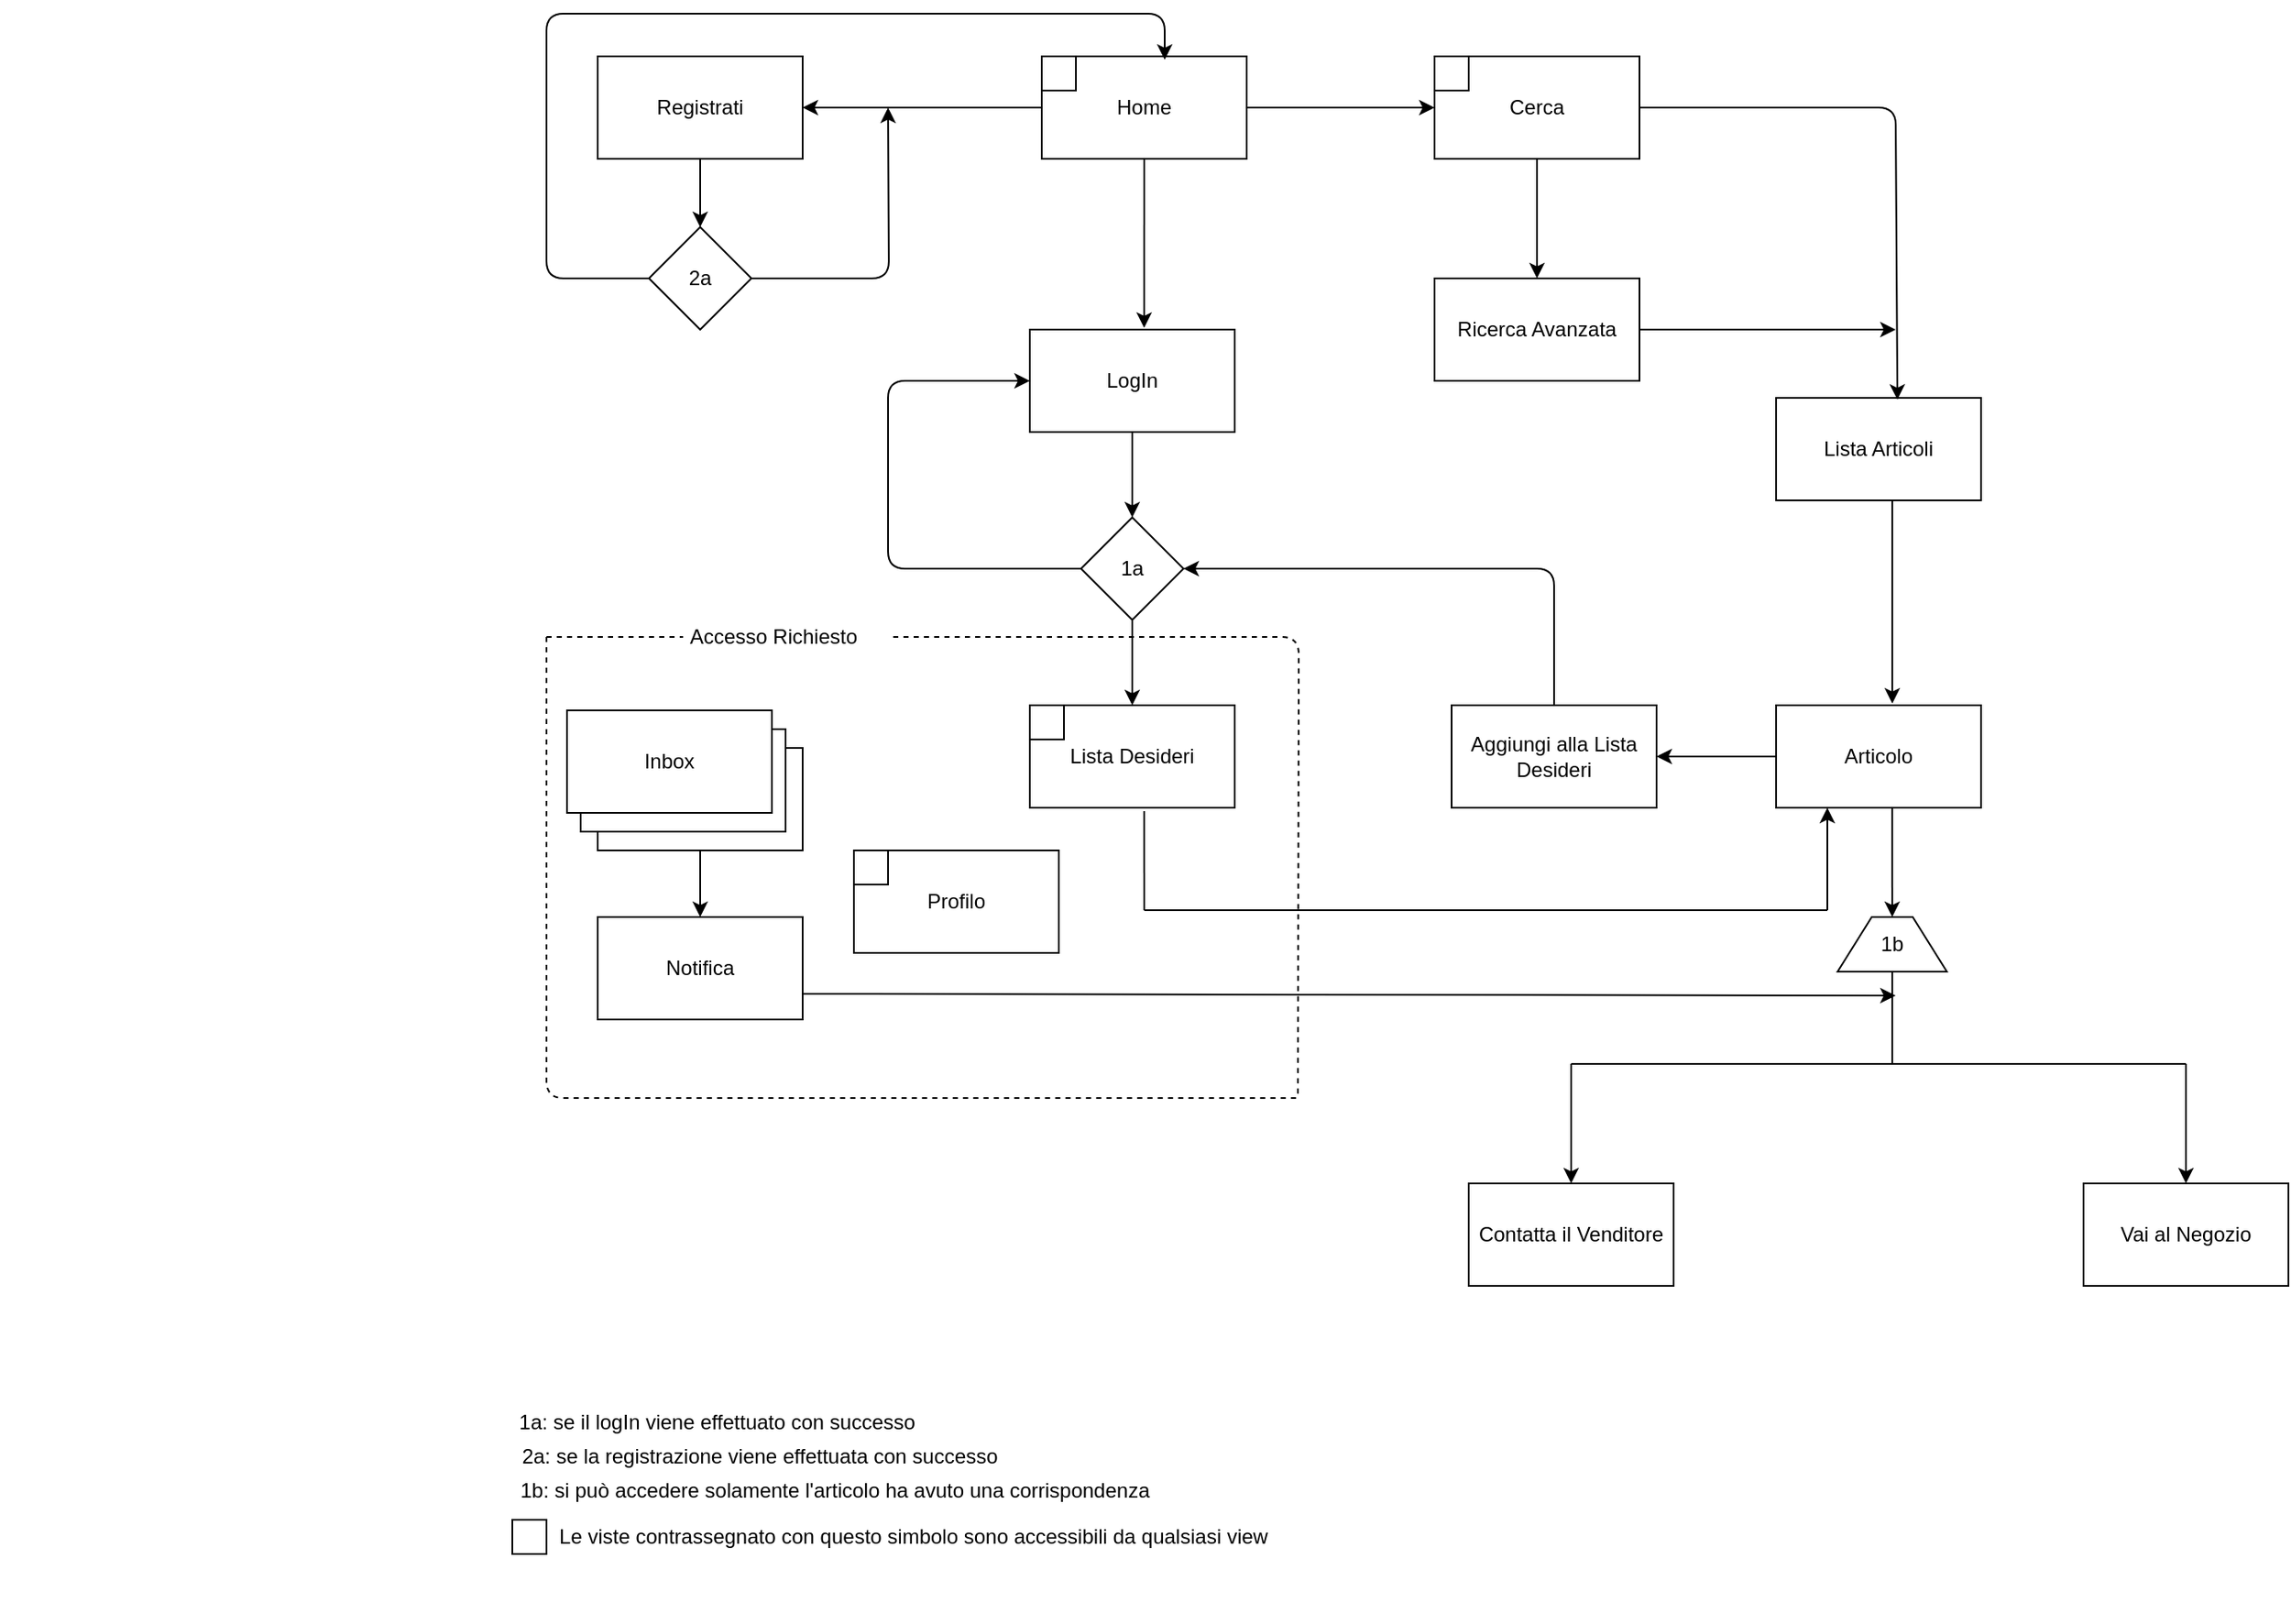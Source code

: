 <mxfile version="14.6.2" type="github">
  <diagram id="tCjlAidPXBw7c8jbn2KV" name="Page-1">
    <mxGraphModel dx="2249" dy="762" grid="1" gridSize="10" guides="1" tooltips="1" connect="1" arrows="1" fold="1" page="1" pageScale="1" pageWidth="827" pageHeight="1169" math="0" shadow="0">
      <root>
        <mxCell id="0" />
        <mxCell id="1" parent="0" />
        <mxCell id="kwfNFuDmzpCYQz5tn1vu-1" value="Home" style="rounded=0;whiteSpace=wrap;html=1;" parent="1" vertex="1">
          <mxGeometry x="330" y="70" width="120" height="60" as="geometry" />
        </mxCell>
        <mxCell id="kwfNFuDmzpCYQz5tn1vu-2" value="Registrati" style="rounded=0;whiteSpace=wrap;html=1;" parent="1" vertex="1">
          <mxGeometry x="70" y="70" width="120" height="60" as="geometry" />
        </mxCell>
        <mxCell id="kwfNFuDmzpCYQz5tn1vu-3" value="LogIn" style="rounded=0;whiteSpace=wrap;html=1;" parent="1" vertex="1">
          <mxGeometry x="323" y="230" width="120" height="60" as="geometry" />
        </mxCell>
        <mxCell id="kwfNFuDmzpCYQz5tn1vu-4" value="2a" style="rhombus;whiteSpace=wrap;html=1;" parent="1" vertex="1">
          <mxGeometry x="100" y="170" width="60" height="60" as="geometry" />
        </mxCell>
        <mxCell id="kwfNFuDmzpCYQz5tn1vu-5" value="1a" style="rhombus;whiteSpace=wrap;html=1;" parent="1" vertex="1">
          <mxGeometry x="353" y="340" width="60" height="60" as="geometry" />
        </mxCell>
        <mxCell id="kwfNFuDmzpCYQz5tn1vu-6" value="" style="endArrow=classic;html=1;exitX=0;exitY=0.5;exitDx=0;exitDy=0;entryX=1;entryY=0.5;entryDx=0;entryDy=0;" parent="1" source="kwfNFuDmzpCYQz5tn1vu-1" target="kwfNFuDmzpCYQz5tn1vu-2" edge="1">
          <mxGeometry width="50" height="50" relative="1" as="geometry">
            <mxPoint x="220" y="130" as="sourcePoint" />
            <mxPoint x="270" y="80" as="targetPoint" />
          </mxGeometry>
        </mxCell>
        <mxCell id="kwfNFuDmzpCYQz5tn1vu-7" value="" style="endArrow=classic;html=1;exitX=0.5;exitY=1;exitDx=0;exitDy=0;entryX=0.5;entryY=0;entryDx=0;entryDy=0;" parent="1" source="kwfNFuDmzpCYQz5tn1vu-2" target="kwfNFuDmzpCYQz5tn1vu-4" edge="1">
          <mxGeometry width="50" height="50" relative="1" as="geometry">
            <mxPoint x="190" y="200" as="sourcePoint" />
            <mxPoint x="240" y="150" as="targetPoint" />
          </mxGeometry>
        </mxCell>
        <mxCell id="kwfNFuDmzpCYQz5tn1vu-8" value="" style="endArrow=classic;html=1;exitX=0.5;exitY=1;exitDx=0;exitDy=0;entryX=0.558;entryY=-0.017;entryDx=0;entryDy=0;entryPerimeter=0;" parent="1" source="kwfNFuDmzpCYQz5tn1vu-1" target="kwfNFuDmzpCYQz5tn1vu-3" edge="1">
          <mxGeometry width="50" height="50" relative="1" as="geometry">
            <mxPoint x="360" y="210" as="sourcePoint" />
            <mxPoint x="410" y="160" as="targetPoint" />
          </mxGeometry>
        </mxCell>
        <mxCell id="kwfNFuDmzpCYQz5tn1vu-9" value="" style="endArrow=classic;html=1;exitX=0.5;exitY=1;exitDx=0;exitDy=0;entryX=0.5;entryY=0;entryDx=0;entryDy=0;" parent="1" source="kwfNFuDmzpCYQz5tn1vu-3" target="kwfNFuDmzpCYQz5tn1vu-5" edge="1">
          <mxGeometry width="50" height="50" relative="1" as="geometry">
            <mxPoint x="370" y="350" as="sourcePoint" />
            <mxPoint x="420" y="300" as="targetPoint" />
          </mxGeometry>
        </mxCell>
        <mxCell id="kwfNFuDmzpCYQz5tn1vu-10" value="" style="endArrow=classic;html=1;exitX=1;exitY=0.5;exitDx=0;exitDy=0;edgeStyle=orthogonalEdgeStyle;" parent="1" source="kwfNFuDmzpCYQz5tn1vu-4" edge="1">
          <mxGeometry width="50" height="50" relative="1" as="geometry">
            <mxPoint x="160" y="230" as="sourcePoint" />
            <mxPoint x="240" y="100" as="targetPoint" />
          </mxGeometry>
        </mxCell>
        <mxCell id="kwfNFuDmzpCYQz5tn1vu-12" value="" style="endArrow=classic;html=1;exitX=0;exitY=0.5;exitDx=0;exitDy=0;edgeStyle=orthogonalEdgeStyle;entryX=0.6;entryY=0.033;entryDx=0;entryDy=0;entryPerimeter=0;" parent="1" source="kwfNFuDmzpCYQz5tn1vu-4" target="kwfNFuDmzpCYQz5tn1vu-1" edge="1">
          <mxGeometry width="50" height="50" relative="1" as="geometry">
            <mxPoint x="390" y="420" as="sourcePoint" />
            <mxPoint x="390" y="40" as="targetPoint" />
            <Array as="points">
              <mxPoint x="40" y="200" />
              <mxPoint x="40" y="45" />
              <mxPoint x="402" y="45" />
            </Array>
          </mxGeometry>
        </mxCell>
        <mxCell id="kwfNFuDmzpCYQz5tn1vu-13" value="" style="endArrow=classic;html=1;exitX=0.5;exitY=1;exitDx=0;exitDy=0;" parent="1" source="kwfNFuDmzpCYQz5tn1vu-5" target="kwfNFuDmzpCYQz5tn1vu-14" edge="1">
          <mxGeometry width="50" height="50" relative="1" as="geometry">
            <mxPoint x="390" y="370" as="sourcePoint" />
            <mxPoint x="383" y="480" as="targetPoint" />
          </mxGeometry>
        </mxCell>
        <mxCell id="kwfNFuDmzpCYQz5tn1vu-14" value="Lista Desideri" style="rounded=0;whiteSpace=wrap;html=1;" parent="1" vertex="1">
          <mxGeometry x="323" y="450" width="120" height="60" as="geometry" />
        </mxCell>
        <mxCell id="kwfNFuDmzpCYQz5tn1vu-15" value="" style="rounded=0;whiteSpace=wrap;html=1;" parent="1" vertex="1">
          <mxGeometry x="70" y="475" width="120" height="60" as="geometry" />
        </mxCell>
        <mxCell id="kwfNFuDmzpCYQz5tn1vu-16" value="" style="rounded=0;whiteSpace=wrap;html=1;" parent="1" vertex="1">
          <mxGeometry x="60" y="464" width="120" height="60" as="geometry" />
        </mxCell>
        <mxCell id="kwfNFuDmzpCYQz5tn1vu-17" value="Inbox" style="rounded=0;whiteSpace=wrap;html=1;" parent="1" vertex="1">
          <mxGeometry x="52" y="453" width="120" height="60" as="geometry" />
        </mxCell>
        <mxCell id="kwfNFuDmzpCYQz5tn1vu-18" value="" style="endArrow=classic;html=1;exitX=0.5;exitY=1;exitDx=0;exitDy=0;" parent="1" source="kwfNFuDmzpCYQz5tn1vu-15" target="kwfNFuDmzpCYQz5tn1vu-19" edge="1">
          <mxGeometry width="50" height="50" relative="1" as="geometry">
            <mxPoint x="122" y="609" as="sourcePoint" />
            <mxPoint x="130" y="604" as="targetPoint" />
          </mxGeometry>
        </mxCell>
        <mxCell id="kwfNFuDmzpCYQz5tn1vu-19" value="Notifica" style="rounded=0;whiteSpace=wrap;html=1;" parent="1" vertex="1">
          <mxGeometry x="70" y="574" width="120" height="60" as="geometry" />
        </mxCell>
        <mxCell id="kwfNFuDmzpCYQz5tn1vu-20" value="" style="endArrow=none;dashed=1;html=1;" parent="1" edge="1">
          <mxGeometry width="50" height="50" relative="1" as="geometry">
            <mxPoint x="40" y="410" as="sourcePoint" />
            <mxPoint x="120" y="410" as="targetPoint" />
          </mxGeometry>
        </mxCell>
        <mxCell id="kwfNFuDmzpCYQz5tn1vu-21" value="Accesso Richiesto" style="text;html=1;strokeColor=none;fillColor=none;align=center;verticalAlign=middle;whiteSpace=wrap;rounded=0;" parent="1" vertex="1">
          <mxGeometry x="103" y="400" width="140" height="20" as="geometry" />
        </mxCell>
        <mxCell id="kwfNFuDmzpCYQz5tn1vu-22" value="" style="endArrow=none;dashed=1;html=1;exitX=1;exitY=0.5;exitDx=0;exitDy=0;edgeStyle=orthogonalEdgeStyle;" parent="1" source="kwfNFuDmzpCYQz5tn1vu-21" edge="1">
          <mxGeometry width="50" height="50" relative="1" as="geometry">
            <mxPoint x="390" y="660" as="sourcePoint" />
            <mxPoint x="480" y="680" as="targetPoint" />
          </mxGeometry>
        </mxCell>
        <mxCell id="kwfNFuDmzpCYQz5tn1vu-23" value="" style="endArrow=none;dashed=1;html=1;edgeStyle=orthogonalEdgeStyle;" parent="1" edge="1">
          <mxGeometry width="50" height="50" relative="1" as="geometry">
            <mxPoint x="40" y="410" as="sourcePoint" />
            <mxPoint x="480" y="680" as="targetPoint" />
            <Array as="points">
              <mxPoint x="260" y="680" />
              <mxPoint x="260" y="680" />
            </Array>
          </mxGeometry>
        </mxCell>
        <mxCell id="kwfNFuDmzpCYQz5tn1vu-24" value="" style="endArrow=classic;html=1;exitX=0;exitY=0.5;exitDx=0;exitDy=0;edgeStyle=orthogonalEdgeStyle;entryX=0;entryY=0.5;entryDx=0;entryDy=0;" parent="1" source="kwfNFuDmzpCYQz5tn1vu-5" target="kwfNFuDmzpCYQz5tn1vu-3" edge="1">
          <mxGeometry width="50" height="50" relative="1" as="geometry">
            <mxPoint x="390" y="460" as="sourcePoint" />
            <mxPoint x="250" y="260" as="targetPoint" />
            <Array as="points">
              <mxPoint x="240" y="370" />
              <mxPoint x="240" y="260" />
            </Array>
          </mxGeometry>
        </mxCell>
        <mxCell id="vxQtHsOO-4lwUIY4dodJ-1" value="Cerca" style="rounded=0;whiteSpace=wrap;html=1;" vertex="1" parent="1">
          <mxGeometry x="560" y="70" width="120" height="60" as="geometry" />
        </mxCell>
        <mxCell id="vxQtHsOO-4lwUIY4dodJ-2" value="Ricerca Avanzata" style="rounded=0;whiteSpace=wrap;html=1;" vertex="1" parent="1">
          <mxGeometry x="560" y="200" width="120" height="60" as="geometry" />
        </mxCell>
        <mxCell id="vxQtHsOO-4lwUIY4dodJ-6" value="" style="endArrow=classic;html=1;exitX=1;exitY=0.5;exitDx=0;exitDy=0;entryX=0;entryY=0.5;entryDx=0;entryDy=0;" edge="1" parent="1" source="kwfNFuDmzpCYQz5tn1vu-1" target="vxQtHsOO-4lwUIY4dodJ-1">
          <mxGeometry width="50" height="50" relative="1" as="geometry">
            <mxPoint x="460" y="110" as="sourcePoint" />
            <mxPoint x="510" y="60" as="targetPoint" />
          </mxGeometry>
        </mxCell>
        <mxCell id="vxQtHsOO-4lwUIY4dodJ-8" value="" style="endArrow=classic;html=1;exitX=0.5;exitY=1;exitDx=0;exitDy=0;entryX=0.5;entryY=0;entryDx=0;entryDy=0;" edge="1" parent="1" source="vxQtHsOO-4lwUIY4dodJ-1" target="vxQtHsOO-4lwUIY4dodJ-2">
          <mxGeometry width="50" height="50" relative="1" as="geometry">
            <mxPoint x="595" y="190" as="sourcePoint" />
            <mxPoint x="645" y="140" as="targetPoint" />
          </mxGeometry>
        </mxCell>
        <mxCell id="vxQtHsOO-4lwUIY4dodJ-9" value="Lista Articoli" style="rounded=0;whiteSpace=wrap;html=1;" vertex="1" parent="1">
          <mxGeometry x="760" y="270" width="120" height="60" as="geometry" />
        </mxCell>
        <mxCell id="vxQtHsOO-4lwUIY4dodJ-10" value="Articolo" style="rounded=0;whiteSpace=wrap;html=1;" vertex="1" parent="1">
          <mxGeometry x="760" y="450" width="120" height="60" as="geometry" />
        </mxCell>
        <mxCell id="vxQtHsOO-4lwUIY4dodJ-11" value="" style="endArrow=classic;html=1;exitX=1;exitY=0.5;exitDx=0;exitDy=0;entryX=0.592;entryY=0.017;entryDx=0;entryDy=0;entryPerimeter=0;" edge="1" parent="1" source="vxQtHsOO-4lwUIY4dodJ-1" target="vxQtHsOO-4lwUIY4dodJ-9">
          <mxGeometry width="50" height="50" relative="1" as="geometry">
            <mxPoint x="740" y="110" as="sourcePoint" />
            <mxPoint x="830" y="260" as="targetPoint" />
            <Array as="points">
              <mxPoint x="830" y="100" />
            </Array>
          </mxGeometry>
        </mxCell>
        <mxCell id="vxQtHsOO-4lwUIY4dodJ-12" value="" style="endArrow=classic;html=1;exitX=1;exitY=0.5;exitDx=0;exitDy=0;" edge="1" parent="1" source="vxQtHsOO-4lwUIY4dodJ-2">
          <mxGeometry width="50" height="50" relative="1" as="geometry">
            <mxPoint x="710" y="230" as="sourcePoint" />
            <mxPoint x="830" y="230" as="targetPoint" />
          </mxGeometry>
        </mxCell>
        <mxCell id="vxQtHsOO-4lwUIY4dodJ-13" value="" style="endArrow=classic;html=1;exitX=0.567;exitY=1;exitDx=0;exitDy=0;entryX=0.567;entryY=-0.017;entryDx=0;entryDy=0;exitPerimeter=0;entryPerimeter=0;" edge="1" parent="1" source="vxQtHsOO-4lwUIY4dodJ-9" target="vxQtHsOO-4lwUIY4dodJ-10">
          <mxGeometry width="50" height="50" relative="1" as="geometry">
            <mxPoint x="390" y="420" as="sourcePoint" />
            <mxPoint x="440" y="370" as="targetPoint" />
          </mxGeometry>
        </mxCell>
        <mxCell id="vxQtHsOO-4lwUIY4dodJ-22" value="Aggiungi alla Lista Desideri" style="rounded=0;whiteSpace=wrap;html=1;" vertex="1" parent="1">
          <mxGeometry x="570" y="450" width="120" height="60" as="geometry" />
        </mxCell>
        <mxCell id="vxQtHsOO-4lwUIY4dodJ-23" value="" style="endArrow=classic;html=1;strokeColor=#000000;entryX=1;entryY=0.5;entryDx=0;entryDy=0;" edge="1" parent="1" target="kwfNFuDmzpCYQz5tn1vu-5">
          <mxGeometry width="50" height="50" relative="1" as="geometry">
            <mxPoint x="630" y="450" as="sourcePoint" />
            <mxPoint x="590" y="360" as="targetPoint" />
            <Array as="points">
              <mxPoint x="630" y="370" />
            </Array>
          </mxGeometry>
        </mxCell>
        <mxCell id="vxQtHsOO-4lwUIY4dodJ-24" value="" style="endArrow=classic;html=1;strokeColor=#000000;exitX=0;exitY=0.5;exitDx=0;exitDy=0;entryX=1;entryY=0.5;entryDx=0;entryDy=0;" edge="1" parent="1" source="vxQtHsOO-4lwUIY4dodJ-10" target="vxQtHsOO-4lwUIY4dodJ-22">
          <mxGeometry width="50" height="50" relative="1" as="geometry">
            <mxPoint x="710" y="570" as="sourcePoint" />
            <mxPoint x="760" y="520" as="targetPoint" />
          </mxGeometry>
        </mxCell>
        <mxCell id="vxQtHsOO-4lwUIY4dodJ-30" value="1b" style="shape=trapezoid;perimeter=trapezoidPerimeter;whiteSpace=wrap;html=1;fixedSize=1;" vertex="1" parent="1">
          <mxGeometry x="796" y="574" width="64" height="32" as="geometry" />
        </mxCell>
        <mxCell id="vxQtHsOO-4lwUIY4dodJ-31" value="" style="endArrow=classic;html=1;strokeColor=#000000;exitX=0.558;exitY=1;exitDx=0;exitDy=0;exitPerimeter=0;entryX=0.5;entryY=0;entryDx=0;entryDy=0;" edge="1" parent="1" target="vxQtHsOO-4lwUIY4dodJ-30">
          <mxGeometry width="50" height="50" relative="1" as="geometry">
            <mxPoint x="827.96" y="510" as="sourcePoint" />
            <mxPoint x="823" y="574" as="targetPoint" />
          </mxGeometry>
        </mxCell>
        <mxCell id="vxQtHsOO-4lwUIY4dodJ-34" value="" style="endArrow=none;html=1;strokeColor=#000000;entryX=0.5;entryY=1;entryDx=0;entryDy=0;" edge="1" parent="1" target="vxQtHsOO-4lwUIY4dodJ-30">
          <mxGeometry width="50" height="50" relative="1" as="geometry">
            <mxPoint x="828" y="660" as="sourcePoint" />
            <mxPoint x="860" y="680" as="targetPoint" />
          </mxGeometry>
        </mxCell>
        <mxCell id="vxQtHsOO-4lwUIY4dodJ-36" value="" style="endArrow=none;html=1;strokeColor=#000000;" edge="1" parent="1">
          <mxGeometry width="50" height="50" relative="1" as="geometry">
            <mxPoint x="640" y="660" as="sourcePoint" />
            <mxPoint x="1000" y="660" as="targetPoint" />
            <Array as="points">
              <mxPoint x="830" y="660" />
            </Array>
          </mxGeometry>
        </mxCell>
        <mxCell id="vxQtHsOO-4lwUIY4dodJ-41" value="Contatta il Venditore" style="rounded=0;whiteSpace=wrap;html=1;" vertex="1" parent="1">
          <mxGeometry x="580" y="730" width="120" height="60" as="geometry" />
        </mxCell>
        <mxCell id="vxQtHsOO-4lwUIY4dodJ-42" value="Vai al Negozio" style="rounded=0;whiteSpace=wrap;html=1;" vertex="1" parent="1">
          <mxGeometry x="940" y="730" width="120" height="60" as="geometry" />
        </mxCell>
        <mxCell id="vxQtHsOO-4lwUIY4dodJ-43" value="" style="endArrow=classic;html=1;strokeColor=#000000;entryX=0.5;entryY=0;entryDx=0;entryDy=0;" edge="1" parent="1" target="vxQtHsOO-4lwUIY4dodJ-41">
          <mxGeometry width="50" height="50" relative="1" as="geometry">
            <mxPoint x="640" y="660" as="sourcePoint" />
            <mxPoint x="440" y="520" as="targetPoint" />
          </mxGeometry>
        </mxCell>
        <mxCell id="vxQtHsOO-4lwUIY4dodJ-44" value="" style="endArrow=classic;html=1;strokeColor=#000000;entryX=0.5;entryY=0;entryDx=0;entryDy=0;" edge="1" parent="1" target="vxQtHsOO-4lwUIY4dodJ-42">
          <mxGeometry width="50" height="50" relative="1" as="geometry">
            <mxPoint x="1000" y="660" as="sourcePoint" />
            <mxPoint x="440" y="520" as="targetPoint" />
          </mxGeometry>
        </mxCell>
        <mxCell id="vxQtHsOO-4lwUIY4dodJ-45" value="" style="endArrow=classic;html=1;strokeColor=#000000;exitX=1;exitY=0.75;exitDx=0;exitDy=0;" edge="1" parent="1" source="kwfNFuDmzpCYQz5tn1vu-19">
          <mxGeometry width="50" height="50" relative="1" as="geometry">
            <mxPoint x="390" y="670" as="sourcePoint" />
            <mxPoint x="830" y="620" as="targetPoint" />
          </mxGeometry>
        </mxCell>
        <mxCell id="vxQtHsOO-4lwUIY4dodJ-46" value="" style="endArrow=none;html=1;strokeColor=#000000;entryX=0.558;entryY=1.033;entryDx=0;entryDy=0;entryPerimeter=0;" edge="1" parent="1" target="kwfNFuDmzpCYQz5tn1vu-14">
          <mxGeometry width="50" height="50" relative="1" as="geometry">
            <mxPoint x="390" y="570" as="sourcePoint" />
            <mxPoint x="440" y="520" as="targetPoint" />
          </mxGeometry>
        </mxCell>
        <mxCell id="vxQtHsOO-4lwUIY4dodJ-47" value="" style="endArrow=none;html=1;strokeColor=#000000;" edge="1" parent="1">
          <mxGeometry width="50" height="50" relative="1" as="geometry">
            <mxPoint x="390" y="570" as="sourcePoint" />
            <mxPoint x="790" y="570" as="targetPoint" />
          </mxGeometry>
        </mxCell>
        <mxCell id="vxQtHsOO-4lwUIY4dodJ-48" value="" style="endArrow=classic;html=1;strokeColor=#000000;entryX=0.25;entryY=1;entryDx=0;entryDy=0;" edge="1" parent="1" target="vxQtHsOO-4lwUIY4dodJ-10">
          <mxGeometry width="50" height="50" relative="1" as="geometry">
            <mxPoint x="790" y="570" as="sourcePoint" />
            <mxPoint x="770" y="524" as="targetPoint" />
          </mxGeometry>
        </mxCell>
        <mxCell id="vxQtHsOO-4lwUIY4dodJ-49" value="1a: se il logIn viene effettuato con successo" style="text;html=1;strokeColor=none;fillColor=none;align=center;verticalAlign=middle;whiteSpace=wrap;rounded=0;" vertex="1" parent="1">
          <mxGeometry x="-280" y="860" width="840" height="20" as="geometry" />
        </mxCell>
        <mxCell id="vxQtHsOO-4lwUIY4dodJ-52" value="2a: se la registrazione viene effettuata con successo" style="text;html=1;strokeColor=none;fillColor=none;align=center;verticalAlign=middle;whiteSpace=wrap;rounded=0;" vertex="1" parent="1">
          <mxGeometry x="-70" y="880" width="470" height="20" as="geometry" />
        </mxCell>
        <mxCell id="vxQtHsOO-4lwUIY4dodJ-54" value="1b: si può accedere solamente l&#39;articolo ha avuto una corrispondenza" style="text;html=1;strokeColor=none;fillColor=none;align=center;verticalAlign=middle;whiteSpace=wrap;rounded=0;" vertex="1" parent="1">
          <mxGeometry x="-15" y="900" width="448" height="20" as="geometry" />
        </mxCell>
        <mxCell id="vxQtHsOO-4lwUIY4dodJ-55" value="Profilo" style="rounded=0;whiteSpace=wrap;html=1;" vertex="1" parent="1">
          <mxGeometry x="220" y="535" width="120" height="60" as="geometry" />
        </mxCell>
        <mxCell id="vxQtHsOO-4lwUIY4dodJ-56" value="" style="rounded=0;whiteSpace=wrap;html=1;" vertex="1" parent="1">
          <mxGeometry x="560" y="70" width="20" height="20" as="geometry" />
        </mxCell>
        <mxCell id="vxQtHsOO-4lwUIY4dodJ-59" value="" style="rounded=0;whiteSpace=wrap;html=1;" vertex="1" parent="1">
          <mxGeometry x="330" y="70" width="20" height="20" as="geometry" />
        </mxCell>
        <mxCell id="vxQtHsOO-4lwUIY4dodJ-60" value="" style="rounded=0;whiteSpace=wrap;html=1;" vertex="1" parent="1">
          <mxGeometry x="323" y="450" width="20" height="20" as="geometry" />
        </mxCell>
        <mxCell id="vxQtHsOO-4lwUIY4dodJ-61" value="" style="rounded=0;whiteSpace=wrap;html=1;" vertex="1" parent="1">
          <mxGeometry x="220" y="535" width="20" height="20" as="geometry" />
        </mxCell>
        <mxCell id="vxQtHsOO-4lwUIY4dodJ-62" value="" style="rounded=0;whiteSpace=wrap;html=1;" vertex="1" parent="1">
          <mxGeometry x="20" y="927" width="20" height="20" as="geometry" />
        </mxCell>
        <mxCell id="vxQtHsOO-4lwUIY4dodJ-64" value="Le viste contrassegnato con questo simbolo sono accessibili da qualsiasi view" style="text;html=1;strokeColor=none;fillColor=none;align=center;verticalAlign=middle;whiteSpace=wrap;rounded=0;" vertex="1" parent="1">
          <mxGeometry x="30" y="887" width="450" height="100" as="geometry" />
        </mxCell>
      </root>
    </mxGraphModel>
  </diagram>
</mxfile>
